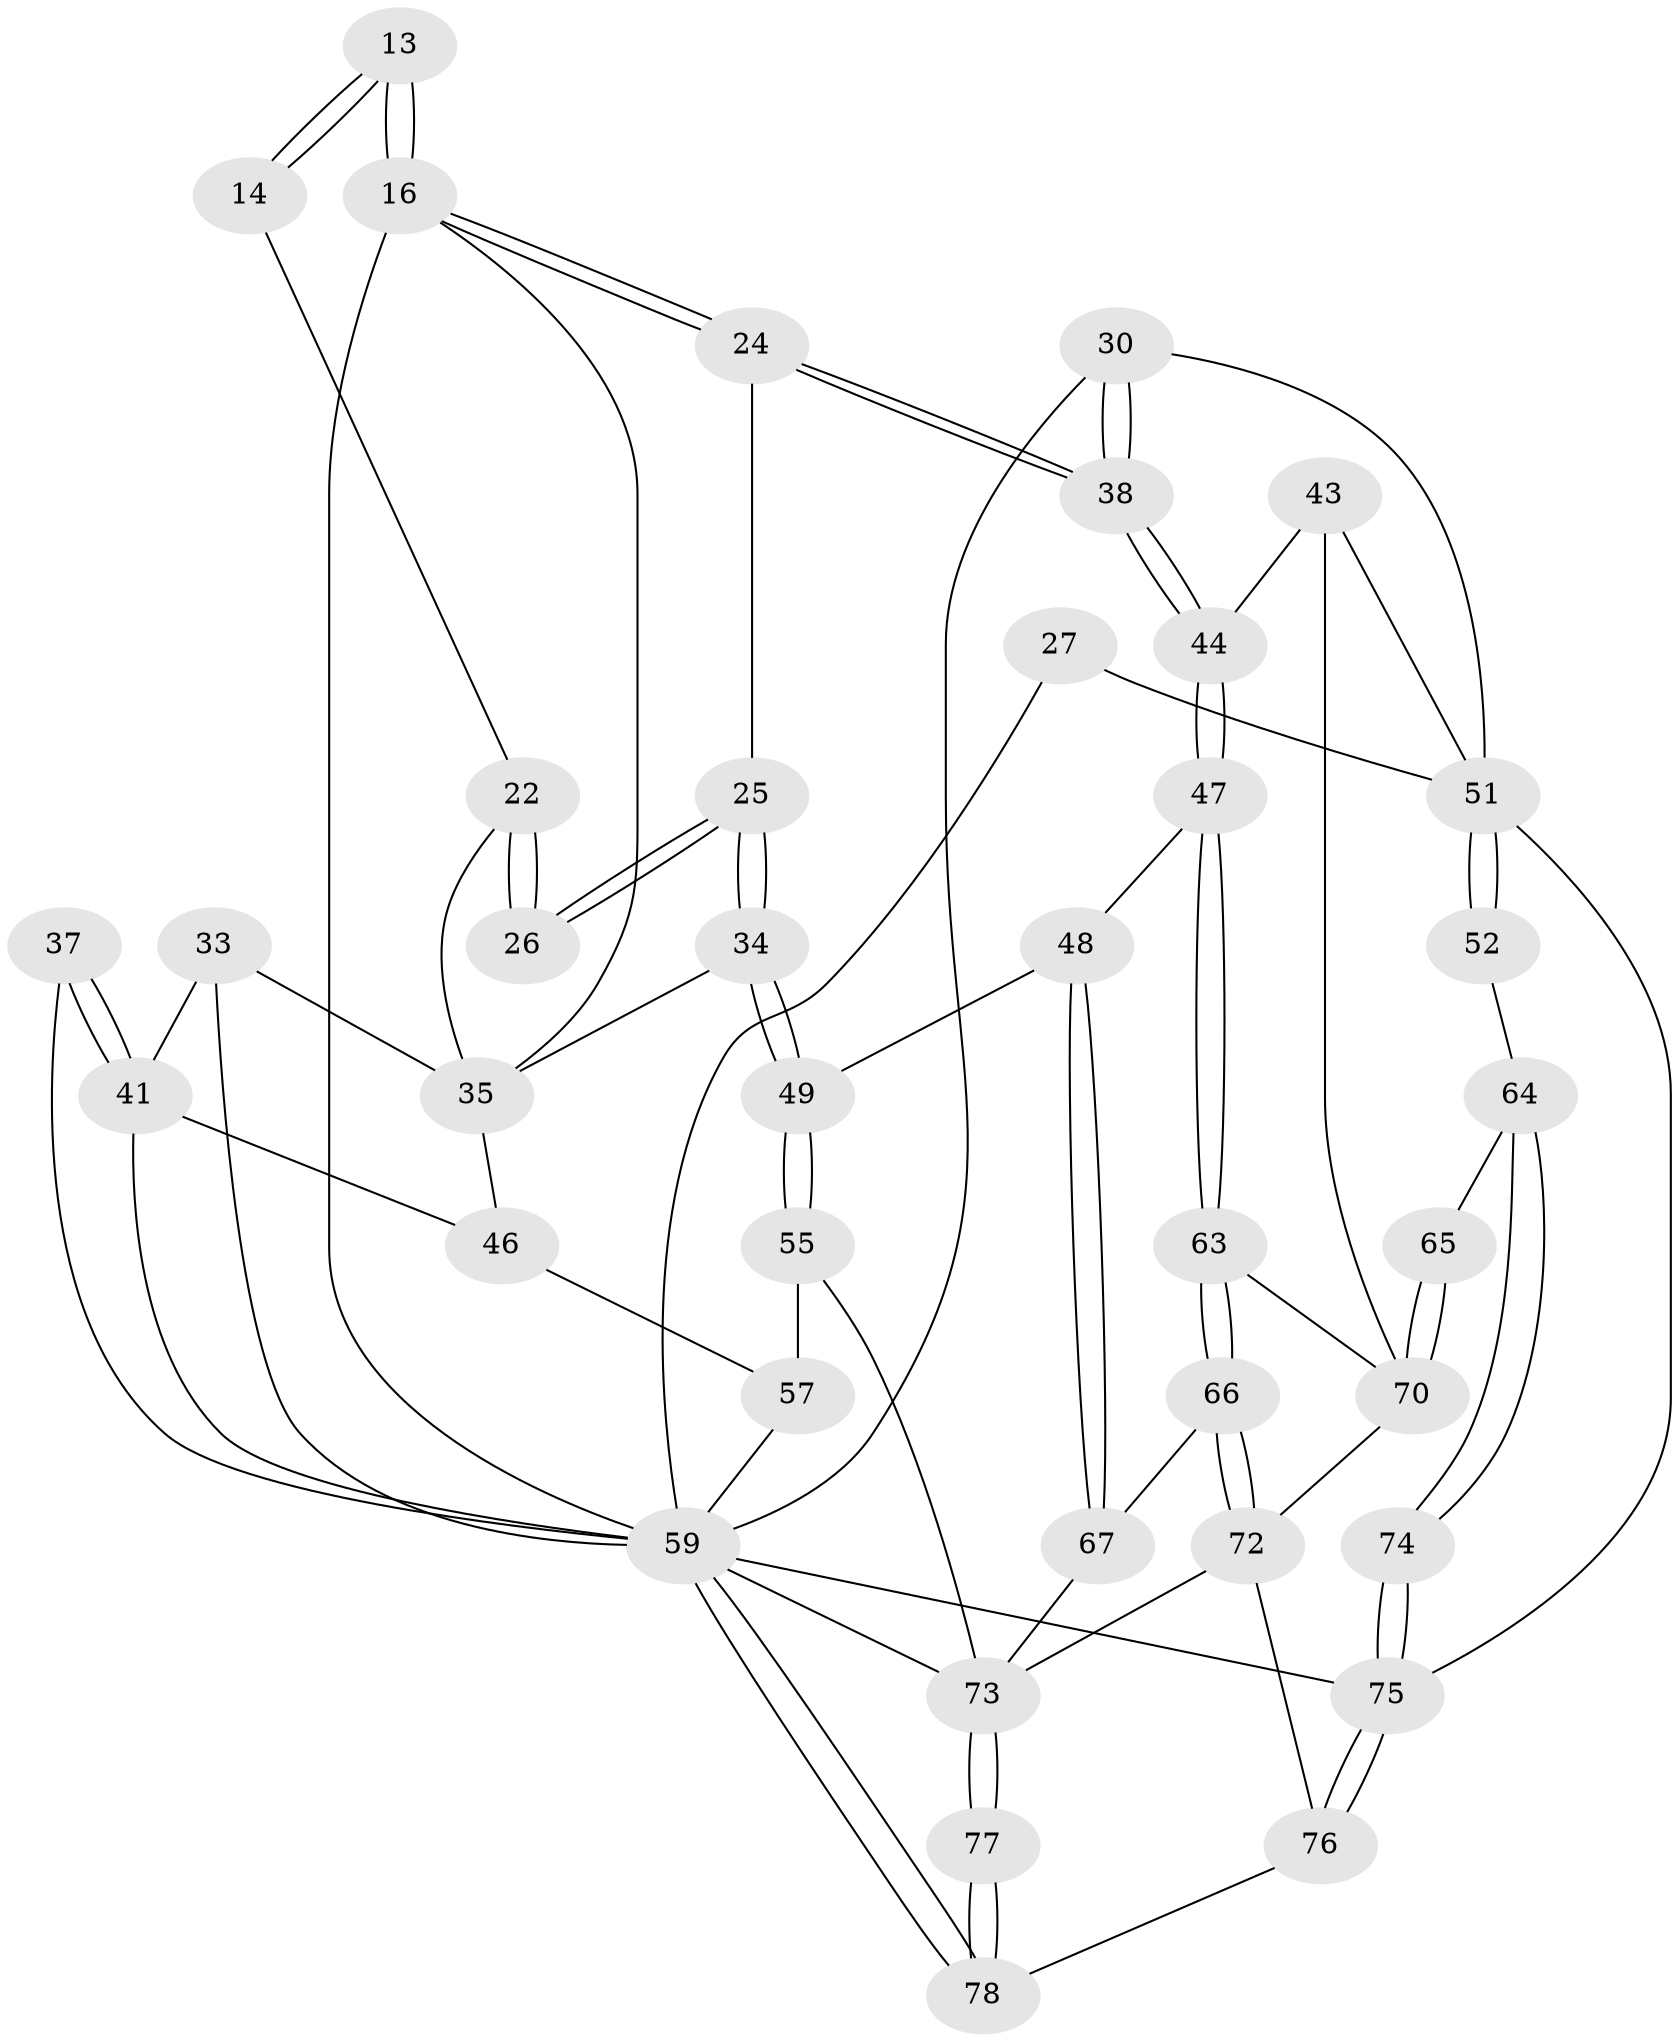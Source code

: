 // original degree distribution, {3: 0.02564102564102564, 4: 0.2564102564102564, 5: 0.48717948717948717, 6: 0.23076923076923078}
// Generated by graph-tools (version 1.1) at 2025/05/03/04/25 22:05:52]
// undirected, 39 vertices, 88 edges
graph export_dot {
graph [start="1"]
  node [color=gray90,style=filled];
  13 [pos="+0.5090647273962842+0.1511279896783272",super="+2+5"];
  14 [pos="+0.4030619961431142+0.15288417204447977"];
  16 [pos="+0.6208551487446358+0.19383320236432747",super="+15+8"];
  22 [pos="+0.2720309187992447+0.27865809777647477",super="+21"];
  24 [pos="+0.5556207811504263+0.4015429128955903"];
  25 [pos="+0.42448610781681917+0.3922060918448769"];
  26 [pos="+0.39938429676348847+0.3642460625544715"];
  27 [pos="+1+0.3089943501293228"];
  30 [pos="+0.8185815575200206+0.3931392450000138"];
  33 [pos="+0.13265752295924924+0.2648433711520362",super="+20+32"];
  34 [pos="+0.2612465741185295+0.5265162010214216"];
  35 [pos="+0.2202648027147277+0.5040449617211747",super="+31+19"];
  37 [pos="+0+0.29113250837280913"];
  38 [pos="+0.5685458598145453+0.42483634425692557"];
  41 [pos="+0+0.5487164752810098",super="+40+36"];
  43 [pos="+0.7002775055021465+0.6068863278772201"];
  44 [pos="+0.580294283986629+0.4758486062307789"];
  46 [pos="+0.06844321145065306+0.6100033356304825",super="+45"];
  47 [pos="+0.4161965893356649+0.6635932916271192"];
  48 [pos="+0.3352466977253008+0.6751558099264616"];
  49 [pos="+0.3071825887494117+0.6679548854168297"];
  51 [pos="+1+0.7169137371388284",super="+28+29+42"];
  52 [pos="+0.7651648908386358+0.6217576708008699"];
  55 [pos="+0.2787933078278697+0.6926667762970299"];
  57 [pos="+0.08501528169085563+0.7065745707571062",super="+56"];
  59 [pos="+0+1",super="+50+58+12+17+18"];
  63 [pos="+0.5373886560366244+0.7540251497623492"];
  64 [pos="+0.781900259959117+0.834801982979122"];
  65 [pos="+0.7477719057922908+0.85162604835279"];
  66 [pos="+0.5092879128360037+0.8031850331887883"];
  67 [pos="+0.3924448680192749+0.8212569484687815"];
  70 [pos="+0.6614921237848913+0.917718803850439",super="+62+61"];
  72 [pos="+0.49704978120422344+0.8907993737848394",super="+71"];
  73 [pos="+0.42493938188375274+0.8910721742802404",super="+69"];
  74 [pos="+0.8785363394871458+0.8699725431436538"];
  75 [pos="+0.6292402623053459+1",super="+53+54"];
  76 [pos="+0.6259648796556037+1"];
  77 [pos="+0.4070846385453831+0.9650569690132627"];
  78 [pos="+0.5557823202882165+1"];
  13 -- 14 [weight=2];
  13 -- 14;
  13 -- 16 [weight=3];
  13 -- 16;
  14 -- 22;
  16 -- 24;
  16 -- 24;
  16 -- 59 [weight=3];
  16 -- 35;
  22 -- 26 [weight=2];
  22 -- 26;
  22 -- 35;
  24 -- 25;
  24 -- 38;
  24 -- 38;
  25 -- 26;
  25 -- 26;
  25 -- 34;
  25 -- 34;
  27 -- 51;
  27 -- 59 [weight=2];
  30 -- 38;
  30 -- 38;
  30 -- 51;
  30 -- 59;
  33 -- 41 [weight=2];
  33 -- 35 [weight=2];
  33 -- 59;
  34 -- 35;
  34 -- 49;
  34 -- 49;
  35 -- 46;
  37 -- 41 [weight=2];
  37 -- 41;
  37 -- 59;
  38 -- 44;
  38 -- 44;
  41 -- 46;
  41 -- 59;
  43 -- 44;
  43 -- 51;
  43 -- 70;
  44 -- 47;
  44 -- 47;
  46 -- 57 [weight=2];
  47 -- 48;
  47 -- 63;
  47 -- 63;
  48 -- 49;
  48 -- 67;
  48 -- 67;
  49 -- 55;
  49 -- 55;
  51 -- 52 [weight=2];
  51 -- 52;
  51 -- 75;
  52 -- 64;
  55 -- 57;
  55 -- 73;
  57 -- 59;
  59 -- 78;
  59 -- 78;
  59 -- 75 [weight=2];
  59 -- 73;
  63 -- 66;
  63 -- 66;
  63 -- 70;
  64 -- 65;
  64 -- 74;
  64 -- 74;
  65 -- 70 [weight=2];
  65 -- 70;
  66 -- 67;
  66 -- 72;
  66 -- 72;
  67 -- 73;
  70 -- 72;
  72 -- 73;
  72 -- 76;
  73 -- 77 [weight=2];
  73 -- 77;
  74 -- 75 [weight=2];
  74 -- 75;
  75 -- 76;
  75 -- 76;
  76 -- 78;
  77 -- 78;
  77 -- 78;
}
